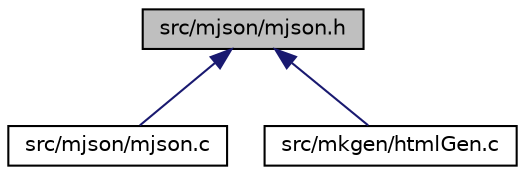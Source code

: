digraph "src/mjson/mjson.h"
{
 // LATEX_PDF_SIZE
  edge [fontname="Helvetica",fontsize="10",labelfontname="Helvetica",labelfontsize="10"];
  node [fontname="Helvetica",fontsize="10",shape=record];
  Node1 [label="src/mjson/mjson.h",height=0.2,width=0.4,color="black", fillcolor="grey75", style="filled", fontcolor="black",tooltip=" "];
  Node1 -> Node2 [dir="back",color="midnightblue",fontsize="10",style="solid",fontname="Helvetica"];
  Node2 [label="src/mjson/mjson.c",height=0.2,width=0.4,color="black", fillcolor="white", style="filled",URL="$d9/d94/mjson_8c.html",tooltip=" "];
  Node1 -> Node3 [dir="back",color="midnightblue",fontsize="10",style="solid",fontname="Helvetica"];
  Node3 [label="src/mkgen/htmlGen.c",height=0.2,width=0.4,color="black", fillcolor="white", style="filled",URL="$d7/d14/htmlGen_8c.html",tooltip="the html generator system (works with openai api)"];
}
